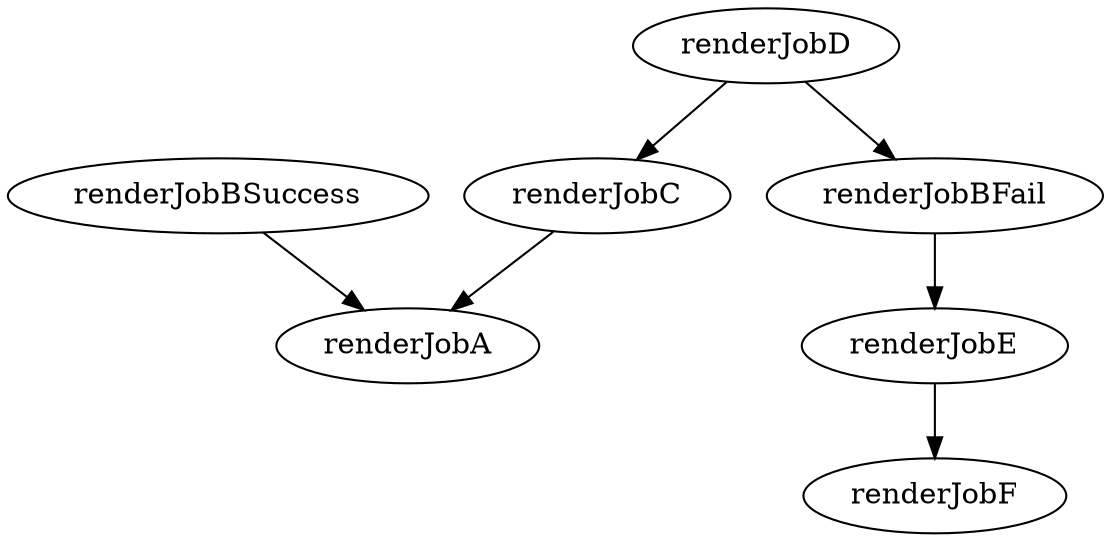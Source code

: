 digraph flowscript{
    renderJobA;
    renderJobBSuccess -> renderJobA;
    renderJobC -> renderJobA;

    renderJobD -> renderJobBFail;
    renderJobBFail -> renderJobE [condition="success"];
    renderJobD -> renderJobC;
    renderJobE -> renderJobF;
}